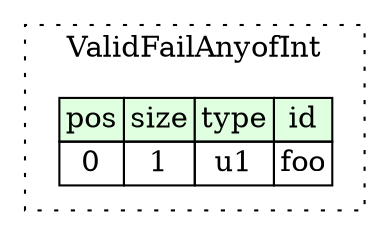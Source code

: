 digraph {
	rankdir=LR;
	node [shape=plaintext];
	subgraph cluster__valid_fail_anyof_int {
		label="ValidFailAnyofInt";
		graph[style=dotted];

		valid_fail_anyof_int__seq [label=<<TABLE BORDER="0" CELLBORDER="1" CELLSPACING="0">
			<TR><TD BGCOLOR="#E0FFE0">pos</TD><TD BGCOLOR="#E0FFE0">size</TD><TD BGCOLOR="#E0FFE0">type</TD><TD BGCOLOR="#E0FFE0">id</TD></TR>
			<TR><TD PORT="foo_pos">0</TD><TD PORT="foo_size">1</TD><TD>u1</TD><TD PORT="foo_type">foo</TD></TR>
		</TABLE>>];
	}
}
